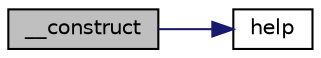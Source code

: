 digraph "__construct"
{
  edge [fontname="Helvetica",fontsize="10",labelfontname="Helvetica",labelfontsize="10"];
  node [fontname="Helvetica",fontsize="10",shape=record];
  rankdir="LR";
  Node1 [label="__construct",height=0.2,width=0.4,color="black", fillcolor="grey75", style="filled" fontcolor="black"];
  Node1 -> Node2 [color="midnightblue",fontsize="10",style="solid",fontname="Helvetica"];
  Node2 [label="help",height=0.2,width=0.4,color="black", fillcolor="white", style="filled",URL="$class_simple_command_line_parser.html#a91482c4db18186b33acbaf1528a50ddc"];
}
